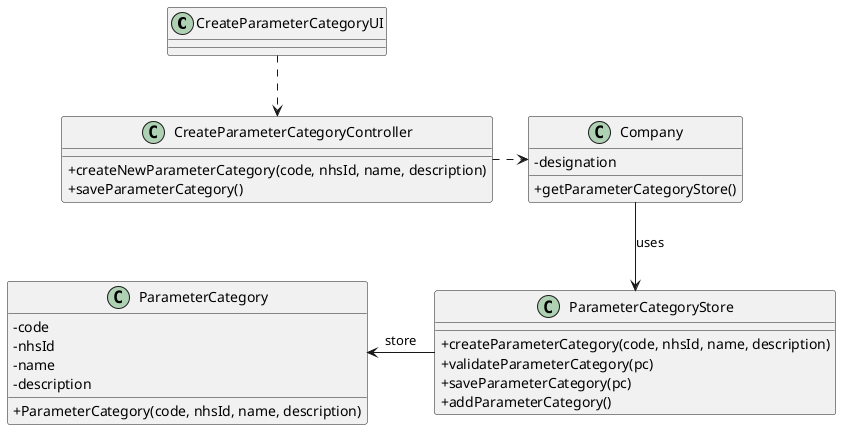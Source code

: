 @startuml
skinparam classAttributeIconSize 0

class CreateParameterCategoryUI{
}

class CreateParameterCategoryController
{
    +createNewParameterCategory(code, nhsId, name, description)
    +saveParameterCategory()
}

class ParameterCategory{
    -code
    -nhsId
    -name
    -description
    +ParameterCategory(code, nhsId, name, description)
}

class Company{
	-designation
	+getParameterCategoryStore()
}

class ParameterCategoryStore{
    +createParameterCategory(code, nhsId, name, description)
    +validateParameterCategory(pc)
    +saveParameterCategory(pc)
    +addParameterCategory()
}

CreateParameterCategoryUI ..> CreateParameterCategoryController
CreateParameterCategoryController .right.> Company
Company --> ParameterCategoryStore : uses
ParameterCategoryStore -left-> ParameterCategory : store

@enduml
